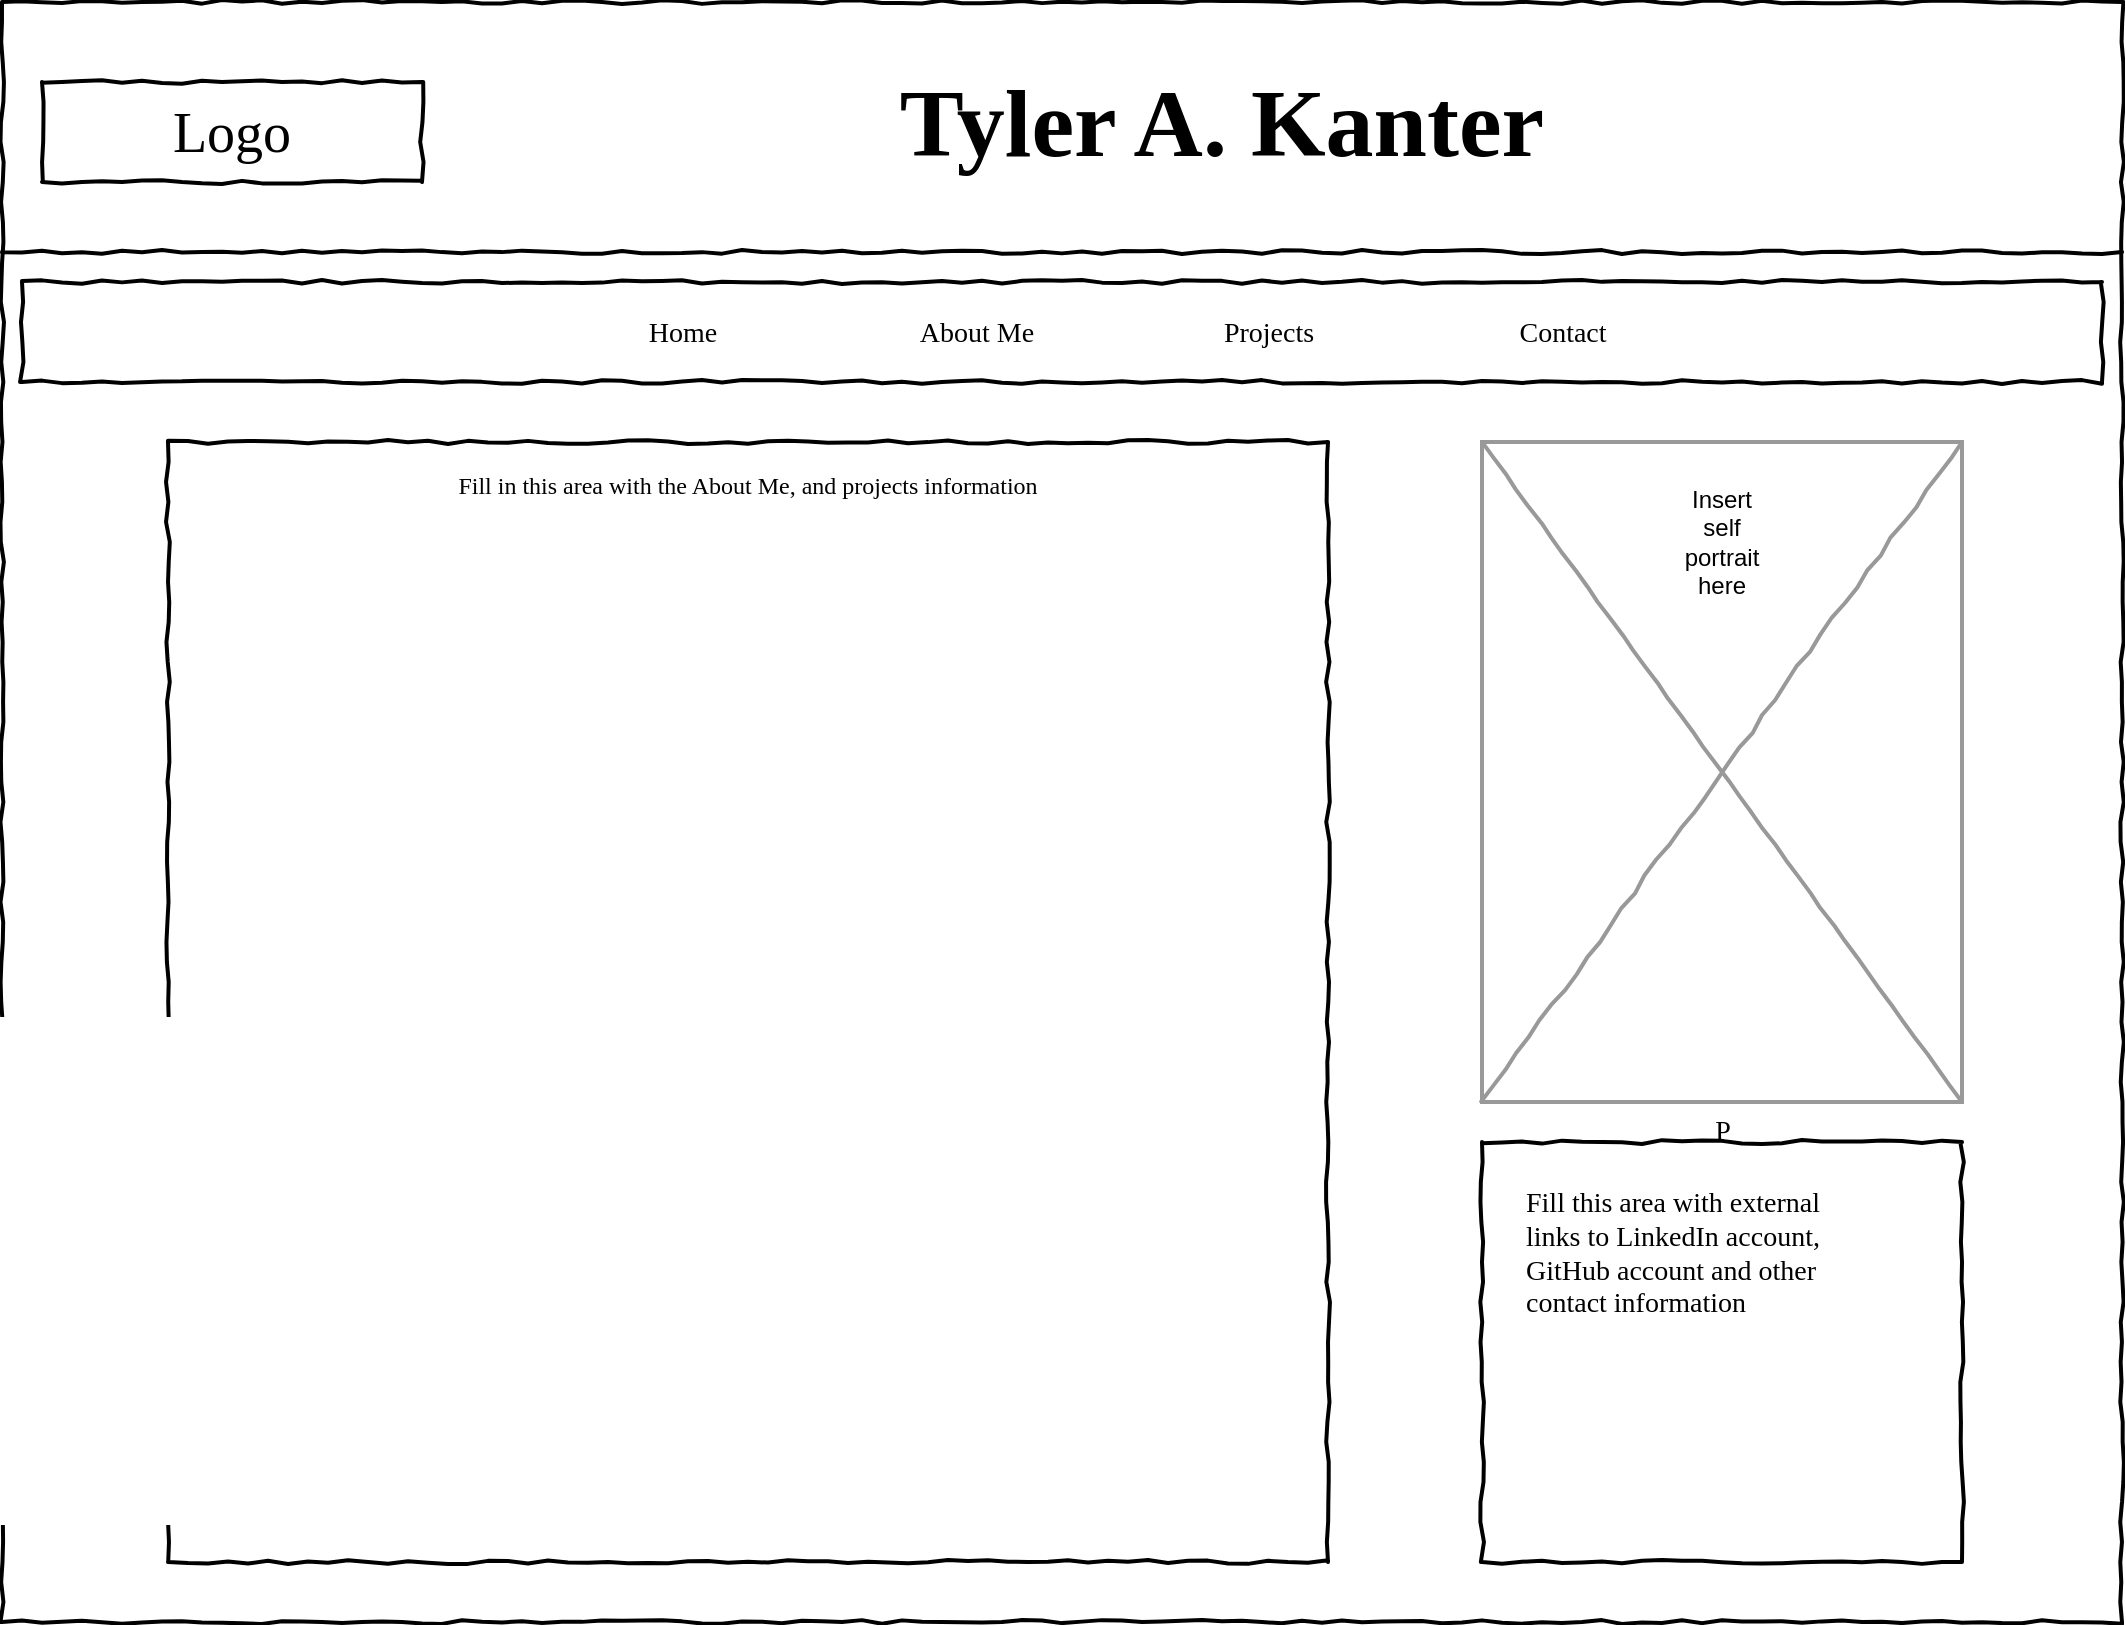 <mxfile version="14.9.6" type="device"><diagram name="Page-1" id="03018318-947c-dd8e-b7a3-06fadd420f32"><mxGraphModel dx="1673" dy="967" grid="1" gridSize="10" guides="1" tooltips="1" connect="1" arrows="1" fold="1" page="1" pageScale="1" pageWidth="1100" pageHeight="850" background="none" math="0" shadow="0"><root><mxCell id="0"/><mxCell id="1" parent="0"/><mxCell id="677b7b8949515195-1" value="" style="whiteSpace=wrap;html=1;rounded=0;shadow=0;labelBackgroundColor=none;strokeColor=#000000;strokeWidth=2;fillColor=none;fontFamily=Verdana;fontSize=12;fontColor=#000000;align=center;comic=1;" parent="1" vertex="1"><mxGeometry x="20" y="20" width="1060" height="810" as="geometry"/></mxCell><mxCell id="677b7b8949515195-2" value="Logo" style="whiteSpace=wrap;html=1;rounded=0;shadow=0;labelBackgroundColor=none;strokeWidth=2;fontFamily=Verdana;fontSize=28;align=center;comic=1;" parent="1" vertex="1"><mxGeometry x="40" y="60" width="190" height="50" as="geometry"/></mxCell><mxCell id="677b7b8949515195-9" value="" style="line;strokeWidth=2;html=1;rounded=0;shadow=0;labelBackgroundColor=none;fillColor=none;fontFamily=Verdana;fontSize=14;fontColor=#000000;align=center;comic=1;" parent="1" vertex="1"><mxGeometry x="20" y="140" width="1060" height="10" as="geometry"/></mxCell><mxCell id="677b7b8949515195-10" value="" style="whiteSpace=wrap;html=1;rounded=0;shadow=0;labelBackgroundColor=none;strokeWidth=2;fillColor=none;fontFamily=Verdana;fontSize=12;align=center;comic=1;" parent="1" vertex="1"><mxGeometry x="30" y="160" width="1040" height="50" as="geometry"/></mxCell><mxCell id="677b7b8949515195-11" value="Home" style="text;html=1;points=[];align=center;verticalAlign=top;spacingTop=-4;fontSize=14;fontFamily=Verdana;strokeWidth=2;" parent="1" vertex="1"><mxGeometry x="330" y="175" width="60" height="20" as="geometry"/></mxCell><mxCell id="677b7b8949515195-12" value="About Me" style="text;html=1;points=[];align=center;verticalAlign=top;spacingTop=-4;fontSize=14;fontFamily=Verdana;strokeWidth=2;" parent="1" vertex="1"><mxGeometry x="477" y="175" width="60" height="20" as="geometry"/></mxCell><mxCell id="677b7b8949515195-13" value="Projects" style="text;html=1;points=[];align=center;verticalAlign=top;spacingTop=-4;fontSize=14;fontFamily=Verdana;strokeWidth=2;" parent="1" vertex="1"><mxGeometry x="623" y="175" width="60" height="20" as="geometry"/></mxCell><mxCell id="677b7b8949515195-14" value="Contact" style="text;html=1;points=[];align=center;verticalAlign=top;spacingTop=-4;fontSize=14;fontFamily=Verdana;strokeWidth=2;" parent="1" vertex="1"><mxGeometry x="770" y="175" width="60" height="20" as="geometry"/></mxCell><mxCell id="677b7b8949515195-15" value="&lt;div style=&quot;text-align: justify&quot;&gt;Fill in this area with the About Me, and projects information&lt;/div&gt;" style="whiteSpace=wrap;html=1;rounded=0;shadow=0;labelBackgroundColor=none;strokeWidth=2;fillColor=none;fontFamily=Verdana;fontSize=12;align=center;verticalAlign=top;spacing=10;comic=1;" parent="1" vertex="1"><mxGeometry x="103" y="240" width="580" height="560" as="geometry"/></mxCell><mxCell id="677b7b8949515195-16" value="P" style="verticalLabelPosition=bottom;shadow=0;align=center;html=1;verticalAlign=top;strokeWidth=2;shape=mxgraph.mockup.graphics.simpleIcon;strokeColor=#999999;rounded=0;labelBackgroundColor=none;fontFamily=Verdana;fontSize=14;fontColor=#000000;comic=1;" parent="1" vertex="1"><mxGeometry x="760" y="240" width="240" height="330" as="geometry"/></mxCell><mxCell id="677b7b8949515195-26" value="" style="whiteSpace=wrap;html=1;rounded=0;shadow=0;labelBackgroundColor=none;strokeWidth=2;fillColor=none;fontFamily=Verdana;fontSize=12;align=center;comic=1;" parent="1" vertex="1"><mxGeometry x="760" y="590" width="240" height="210" as="geometry"/></mxCell><mxCell id="677b7b8949515195-42" value="Fill this area with external&lt;br&gt;links to LinkedIn account,&lt;br&gt;GitHub account and other&lt;br&gt;contact information" style="text;html=1;points=[];align=left;verticalAlign=top;spacingTop=-4;fontSize=14;fontFamily=Verdana;strokeWidth=2;" parent="1" vertex="1"><mxGeometry x="780" y="610" width="170" height="20" as="geometry"/></mxCell><mxCell id="CagZnRCYxuD7t9OCUNYS-1" value="&lt;h1&gt;&lt;font style=&quot;font-size: 48px&quot; face=&quot;Tahoma&quot;&gt;Tyler A. Kanter&lt;/font&gt;&lt;/h1&gt;" style="text;html=1;strokeColor=none;fillColor=none;align=center;verticalAlign=middle;whiteSpace=wrap;rounded=0;" vertex="1" parent="1"><mxGeometry x="270" y="30" width="720" height="100" as="geometry"/></mxCell><mxCell id="CagZnRCYxuD7t9OCUNYS-2" value="Insert self portrait here" style="text;html=1;strokeColor=none;fillColor=none;align=center;verticalAlign=middle;whiteSpace=wrap;rounded=0;" vertex="1" parent="1"><mxGeometry x="860" y="280" width="40" height="20" as="geometry"/></mxCell></root></mxGraphModel></diagram></mxfile>